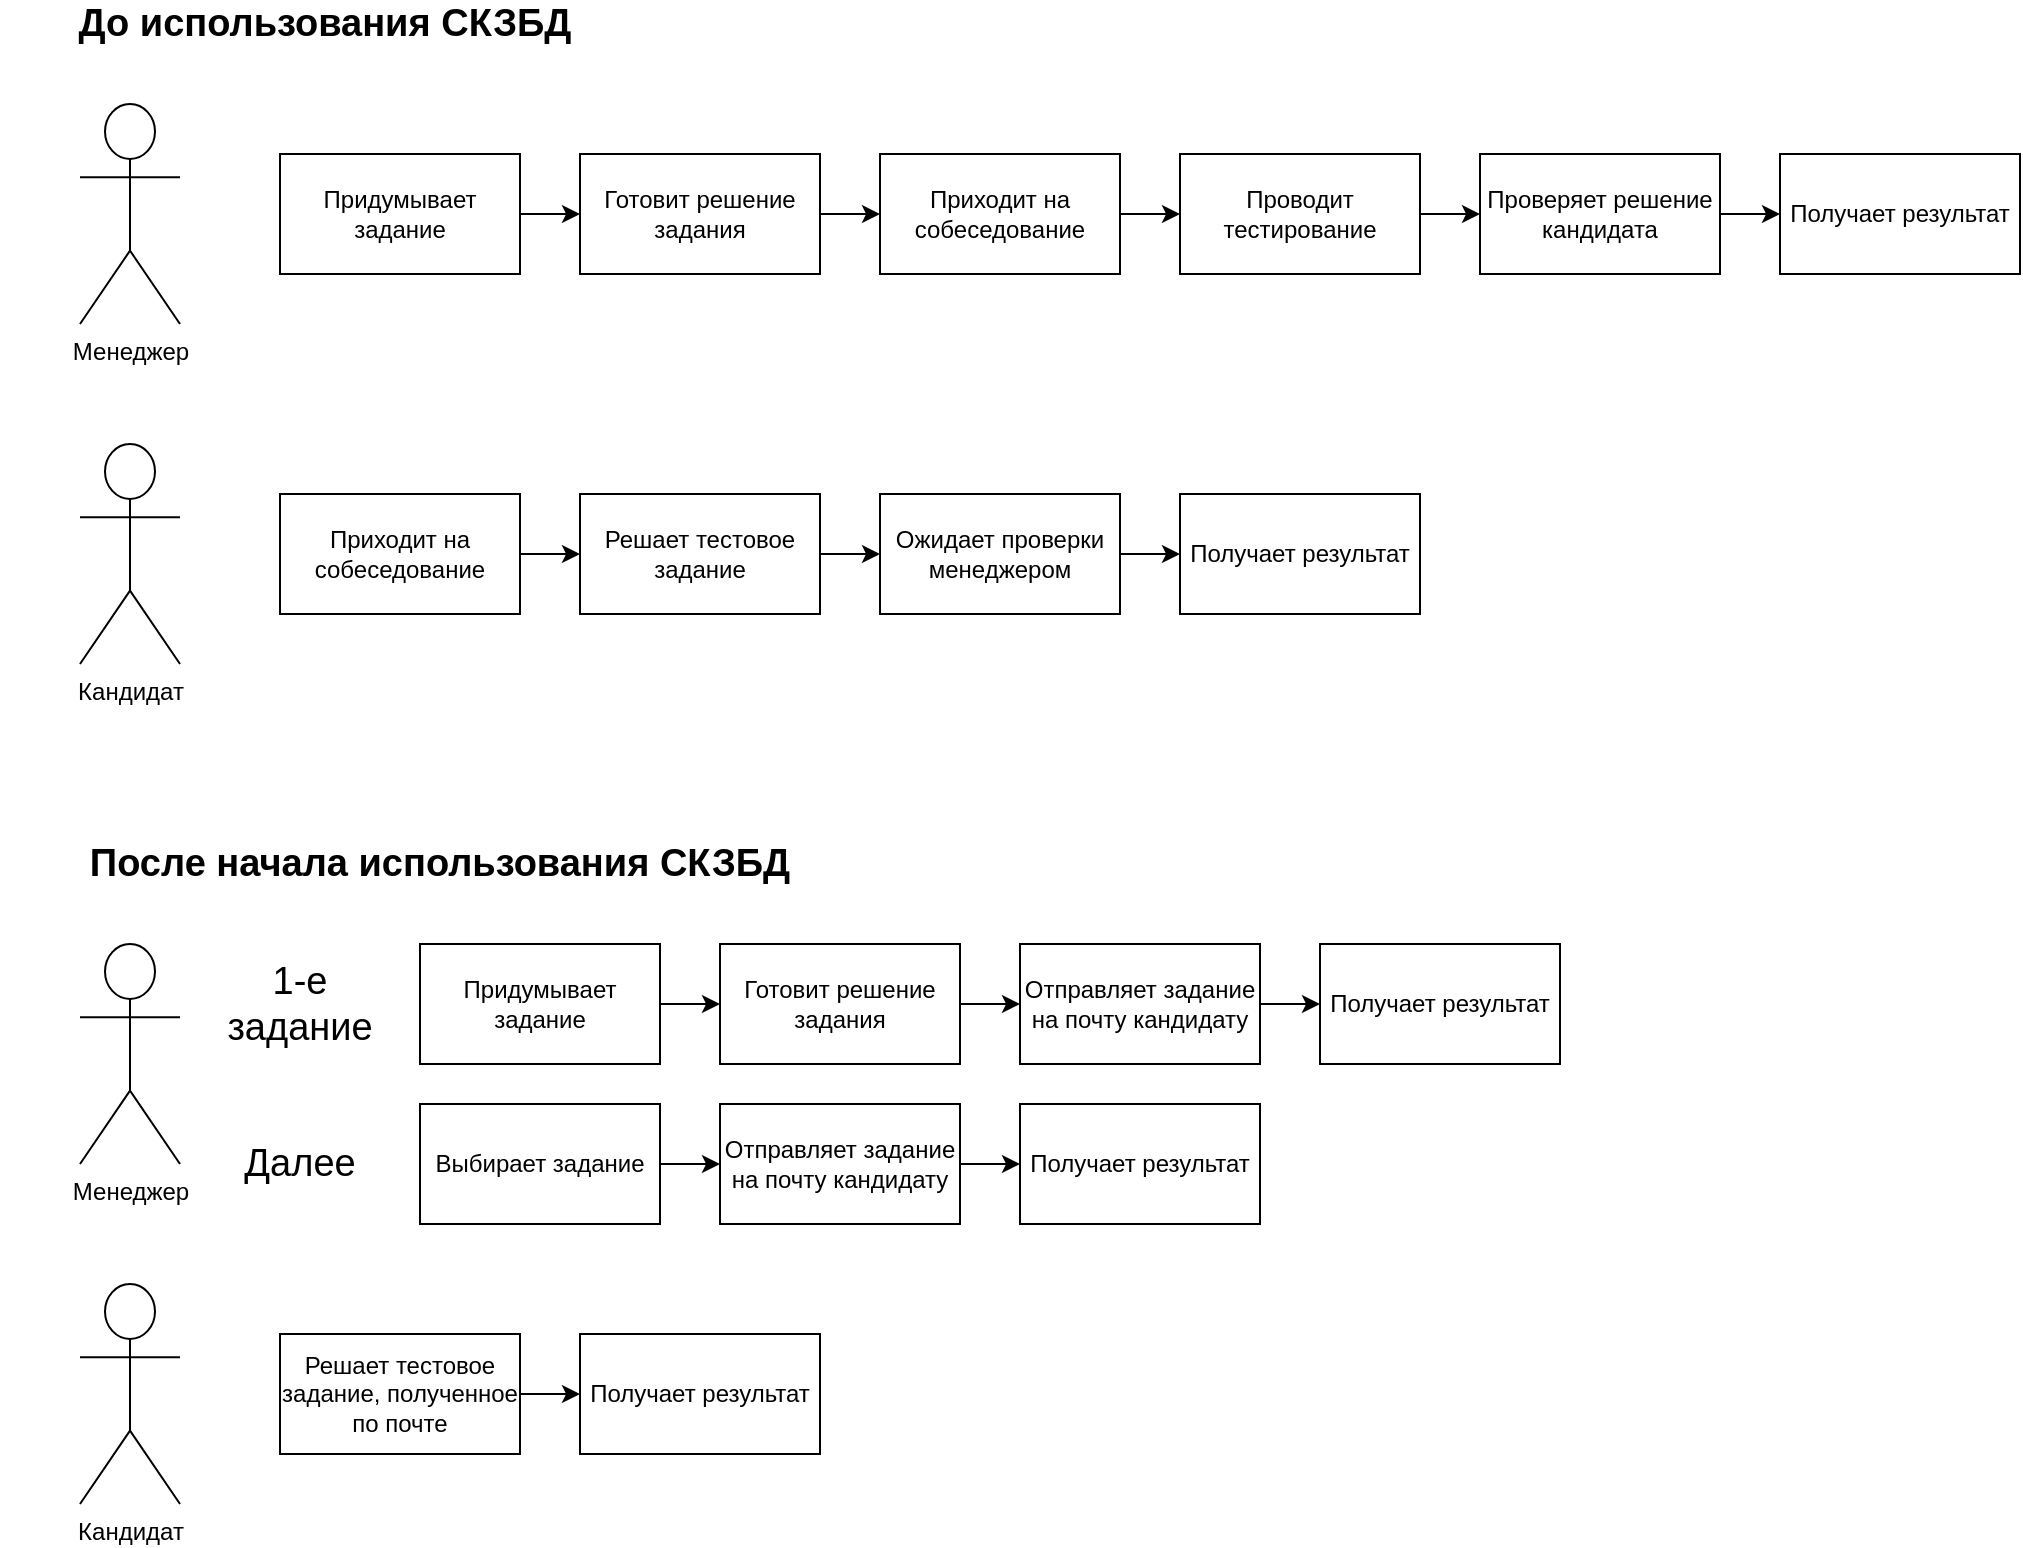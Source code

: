 <mxfile version="12.6.5" type="device" pages="2"><diagram id="v94ePZyieOhy3JY5g0Is" name="Page-1"><mxGraphModel dx="1106" dy="820" grid="1" gridSize="10" guides="1" tooltips="1" connect="1" arrows="1" fold="1" page="1" pageScale="1" pageWidth="3300" pageHeight="2339" math="0" shadow="0"><root><mxCell id="0"/><mxCell id="1" parent="0"/><mxCell id="S_jAZu2q6Mdq87Mx2i-P-1" value="Менеджер" style="shape=umlActor;verticalLabelPosition=bottom;labelBackgroundColor=#ffffff;verticalAlign=top;html=1;outlineConnect=0;" parent="1" vertex="1"><mxGeometry x="80" y="80" width="50" height="110" as="geometry"/></mxCell><mxCell id="S_jAZu2q6Mdq87Mx2i-P-12" style="edgeStyle=orthogonalEdgeStyle;rounded=0;orthogonalLoop=1;jettySize=auto;html=1;exitX=1;exitY=0.5;exitDx=0;exitDy=0;entryX=0;entryY=0.5;entryDx=0;entryDy=0;" parent="1" source="S_jAZu2q6Mdq87Mx2i-P-6" target="S_jAZu2q6Mdq87Mx2i-P-7" edge="1"><mxGeometry relative="1" as="geometry"/></mxCell><mxCell id="S_jAZu2q6Mdq87Mx2i-P-6" value="Придумывает задание" style="rounded=0;whiteSpace=wrap;html=1;" parent="1" vertex="1"><mxGeometry x="180" y="105" width="120" height="60" as="geometry"/></mxCell><mxCell id="S_jAZu2q6Mdq87Mx2i-P-13" style="edgeStyle=orthogonalEdgeStyle;rounded=0;orthogonalLoop=1;jettySize=auto;html=1;exitX=1;exitY=0.5;exitDx=0;exitDy=0;entryX=0;entryY=0.5;entryDx=0;entryDy=0;" parent="1" source="S_jAZu2q6Mdq87Mx2i-P-7" target="S_jAZu2q6Mdq87Mx2i-P-8" edge="1"><mxGeometry relative="1" as="geometry"/></mxCell><mxCell id="S_jAZu2q6Mdq87Mx2i-P-7" value="Готовит решение задания" style="rounded=0;whiteSpace=wrap;html=1;" parent="1" vertex="1"><mxGeometry x="330" y="105" width="120" height="60" as="geometry"/></mxCell><mxCell id="S_jAZu2q6Mdq87Mx2i-P-14" style="edgeStyle=orthogonalEdgeStyle;rounded=0;orthogonalLoop=1;jettySize=auto;html=1;exitX=1;exitY=0.5;exitDx=0;exitDy=0;entryX=0;entryY=0.5;entryDx=0;entryDy=0;" parent="1" source="S_jAZu2q6Mdq87Mx2i-P-8" target="S_jAZu2q6Mdq87Mx2i-P-9" edge="1"><mxGeometry relative="1" as="geometry"/></mxCell><mxCell id="S_jAZu2q6Mdq87Mx2i-P-8" value="Приходит на собеседование" style="rounded=0;whiteSpace=wrap;html=1;" parent="1" vertex="1"><mxGeometry x="480" y="105" width="120" height="60" as="geometry"/></mxCell><mxCell id="S_jAZu2q6Mdq87Mx2i-P-15" style="edgeStyle=orthogonalEdgeStyle;rounded=0;orthogonalLoop=1;jettySize=auto;html=1;exitX=1;exitY=0.5;exitDx=0;exitDy=0;entryX=0;entryY=0.5;entryDx=0;entryDy=0;" parent="1" source="S_jAZu2q6Mdq87Mx2i-P-9" target="S_jAZu2q6Mdq87Mx2i-P-10" edge="1"><mxGeometry relative="1" as="geometry"/></mxCell><mxCell id="S_jAZu2q6Mdq87Mx2i-P-9" value="Проводит тестирование" style="rounded=0;whiteSpace=wrap;html=1;" parent="1" vertex="1"><mxGeometry x="630" y="105" width="120" height="60" as="geometry"/></mxCell><mxCell id="S_jAZu2q6Mdq87Mx2i-P-16" style="edgeStyle=orthogonalEdgeStyle;rounded=0;orthogonalLoop=1;jettySize=auto;html=1;exitX=1;exitY=0.5;exitDx=0;exitDy=0;entryX=0;entryY=0.5;entryDx=0;entryDy=0;" parent="1" source="S_jAZu2q6Mdq87Mx2i-P-10" target="S_jAZu2q6Mdq87Mx2i-P-11" edge="1"><mxGeometry relative="1" as="geometry"/></mxCell><mxCell id="S_jAZu2q6Mdq87Mx2i-P-10" value="Проверяет решение кандидата" style="rounded=0;whiteSpace=wrap;html=1;" parent="1" vertex="1"><mxGeometry x="780" y="105" width="120" height="60" as="geometry"/></mxCell><mxCell id="S_jAZu2q6Mdq87Mx2i-P-11" value="Получает результат" style="rounded=0;whiteSpace=wrap;html=1;" parent="1" vertex="1"><mxGeometry x="930" y="105" width="120" height="60" as="geometry"/></mxCell><mxCell id="S_jAZu2q6Mdq87Mx2i-P-17" value="До использования СКЗБД" style="text;html=1;strokeColor=none;fillColor=none;align=center;verticalAlign=middle;whiteSpace=wrap;rounded=0;fontStyle=1;fontSize=19;" parent="1" vertex="1"><mxGeometry x="60" y="30" width="285" height="20" as="geometry"/></mxCell><mxCell id="S_jAZu2q6Mdq87Mx2i-P-18" value="Кандидат" style="shape=umlActor;verticalLabelPosition=bottom;labelBackgroundColor=#ffffff;verticalAlign=top;html=1;outlineConnect=0;" parent="1" vertex="1"><mxGeometry x="80" y="250" width="50" height="110" as="geometry"/></mxCell><mxCell id="S_jAZu2q6Mdq87Mx2i-P-19" style="edgeStyle=orthogonalEdgeStyle;rounded=0;orthogonalLoop=1;jettySize=auto;html=1;exitX=1;exitY=0.5;exitDx=0;exitDy=0;entryX=0;entryY=0.5;entryDx=0;entryDy=0;" parent="1" source="S_jAZu2q6Mdq87Mx2i-P-20" target="S_jAZu2q6Mdq87Mx2i-P-21" edge="1"><mxGeometry relative="1" as="geometry"/></mxCell><mxCell id="S_jAZu2q6Mdq87Mx2i-P-20" value="Приходит на собеседование" style="rounded=0;whiteSpace=wrap;html=1;" parent="1" vertex="1"><mxGeometry x="180" y="275" width="120" height="60" as="geometry"/></mxCell><mxCell id="S_jAZu2q6Mdq87Mx2i-P-24" value="" style="edgeStyle=orthogonalEdgeStyle;rounded=0;orthogonalLoop=1;jettySize=auto;html=1;fontSize=19;" parent="1" source="S_jAZu2q6Mdq87Mx2i-P-21" target="S_jAZu2q6Mdq87Mx2i-P-23" edge="1"><mxGeometry relative="1" as="geometry"/></mxCell><mxCell id="S_jAZu2q6Mdq87Mx2i-P-21" value="Решает тестовое задание" style="rounded=0;whiteSpace=wrap;html=1;" parent="1" vertex="1"><mxGeometry x="330" y="275" width="120" height="60" as="geometry"/></mxCell><mxCell id="S_jAZu2q6Mdq87Mx2i-P-26" value="" style="edgeStyle=orthogonalEdgeStyle;rounded=0;orthogonalLoop=1;jettySize=auto;html=1;fontSize=19;" parent="1" source="S_jAZu2q6Mdq87Mx2i-P-23" target="S_jAZu2q6Mdq87Mx2i-P-25" edge="1"><mxGeometry relative="1" as="geometry"/></mxCell><mxCell id="S_jAZu2q6Mdq87Mx2i-P-23" value="Ожидает проверки менеджером" style="rounded=0;whiteSpace=wrap;html=1;" parent="1" vertex="1"><mxGeometry x="480" y="275" width="120" height="60" as="geometry"/></mxCell><mxCell id="S_jAZu2q6Mdq87Mx2i-P-25" value="Получает результат" style="rounded=0;whiteSpace=wrap;html=1;" parent="1" vertex="1"><mxGeometry x="630" y="275" width="120" height="60" as="geometry"/></mxCell><mxCell id="S_jAZu2q6Mdq87Mx2i-P-27" value="После начала использования СКЗБД" style="text;html=1;strokeColor=none;fillColor=none;align=center;verticalAlign=middle;whiteSpace=wrap;rounded=0;fontStyle=1;fontSize=19;" parent="1" vertex="1"><mxGeometry x="40" y="450" width="440" height="20" as="geometry"/></mxCell><mxCell id="S_jAZu2q6Mdq87Mx2i-P-28" value="Менеджер" style="shape=umlActor;verticalLabelPosition=bottom;labelBackgroundColor=#ffffff;verticalAlign=top;html=1;outlineConnect=0;" parent="1" vertex="1"><mxGeometry x="80" y="500" width="50" height="110" as="geometry"/></mxCell><mxCell id="S_jAZu2q6Mdq87Mx2i-P-29" style="edgeStyle=orthogonalEdgeStyle;rounded=0;orthogonalLoop=1;jettySize=auto;html=1;exitX=1;exitY=0.5;exitDx=0;exitDy=0;entryX=0;entryY=0.5;entryDx=0;entryDy=0;" parent="1" source="S_jAZu2q6Mdq87Mx2i-P-30" target="S_jAZu2q6Mdq87Mx2i-P-32" edge="1"><mxGeometry relative="1" as="geometry"/></mxCell><mxCell id="S_jAZu2q6Mdq87Mx2i-P-30" value="Придумывает задание" style="rounded=0;whiteSpace=wrap;html=1;" parent="1" vertex="1"><mxGeometry x="250" y="500" width="120" height="60" as="geometry"/></mxCell><mxCell id="S_jAZu2q6Mdq87Mx2i-P-31" style="edgeStyle=orthogonalEdgeStyle;rounded=0;orthogonalLoop=1;jettySize=auto;html=1;exitX=1;exitY=0.5;exitDx=0;exitDy=0;entryX=0;entryY=0.5;entryDx=0;entryDy=0;" parent="1" source="S_jAZu2q6Mdq87Mx2i-P-32" target="S_jAZu2q6Mdq87Mx2i-P-34" edge="1"><mxGeometry relative="1" as="geometry"/></mxCell><mxCell id="S_jAZu2q6Mdq87Mx2i-P-32" value="Готовит решение задания" style="rounded=0;whiteSpace=wrap;html=1;" parent="1" vertex="1"><mxGeometry x="400" y="500" width="120" height="60" as="geometry"/></mxCell><mxCell id="S_jAZu2q6Mdq87Mx2i-P-33" style="edgeStyle=orthogonalEdgeStyle;rounded=0;orthogonalLoop=1;jettySize=auto;html=1;exitX=1;exitY=0.5;exitDx=0;exitDy=0;entryX=0;entryY=0.5;entryDx=0;entryDy=0;" parent="1" source="S_jAZu2q6Mdq87Mx2i-P-34" target="S_jAZu2q6Mdq87Mx2i-P-36" edge="1"><mxGeometry relative="1" as="geometry"/></mxCell><mxCell id="S_jAZu2q6Mdq87Mx2i-P-34" value="Отправляет задание на почту кандидату" style="rounded=0;whiteSpace=wrap;html=1;" parent="1" vertex="1"><mxGeometry x="550" y="500" width="120" height="60" as="geometry"/></mxCell><mxCell id="S_jAZu2q6Mdq87Mx2i-P-36" value="Получает результат" style="rounded=0;whiteSpace=wrap;html=1;" parent="1" vertex="1"><mxGeometry x="700" y="500" width="120" height="60" as="geometry"/></mxCell><mxCell id="S_jAZu2q6Mdq87Mx2i-P-40" value="Кандидат" style="shape=umlActor;verticalLabelPosition=bottom;labelBackgroundColor=#ffffff;verticalAlign=top;html=1;outlineConnect=0;" parent="1" vertex="1"><mxGeometry x="80" y="670" width="50" height="110" as="geometry"/></mxCell><mxCell id="S_jAZu2q6Mdq87Mx2i-P-48" style="edgeStyle=orthogonalEdgeStyle;rounded=0;orthogonalLoop=1;jettySize=auto;html=1;exitX=1;exitY=0.5;exitDx=0;exitDy=0;entryX=0;entryY=0.5;entryDx=0;entryDy=0;fontSize=19;" parent="1" source="S_jAZu2q6Mdq87Mx2i-P-44" target="S_jAZu2q6Mdq87Mx2i-P-47" edge="1"><mxGeometry relative="1" as="geometry"/></mxCell><mxCell id="S_jAZu2q6Mdq87Mx2i-P-44" value="Решает тестовое задание, полученное по почте" style="rounded=0;whiteSpace=wrap;html=1;" parent="1" vertex="1"><mxGeometry x="180" y="695" width="120" height="60" as="geometry"/></mxCell><mxCell id="S_jAZu2q6Mdq87Mx2i-P-47" value="Получает результат" style="rounded=0;whiteSpace=wrap;html=1;" parent="1" vertex="1"><mxGeometry x="330" y="695" width="120" height="60" as="geometry"/></mxCell><mxCell id="S_jAZu2q6Mdq87Mx2i-P-49" value="1-е задание" style="text;html=1;strokeColor=none;fillColor=none;align=center;verticalAlign=middle;whiteSpace=wrap;rounded=0;fontSize=19;" parent="1" vertex="1"><mxGeometry x="170" y="520" width="40" height="20" as="geometry"/></mxCell><mxCell id="S_jAZu2q6Mdq87Mx2i-P-50" value="Далее" style="text;html=1;strokeColor=none;fillColor=none;align=center;verticalAlign=middle;whiteSpace=wrap;rounded=0;fontSize=19;" parent="1" vertex="1"><mxGeometry x="170" y="600" width="40" height="20" as="geometry"/></mxCell><mxCell id="S_jAZu2q6Mdq87Mx2i-P-51" style="edgeStyle=orthogonalEdgeStyle;rounded=0;orthogonalLoop=1;jettySize=auto;html=1;exitX=1;exitY=0.5;exitDx=0;exitDy=0;entryX=0;entryY=0.5;entryDx=0;entryDy=0;" parent="1" source="S_jAZu2q6Mdq87Mx2i-P-52" target="S_jAZu2q6Mdq87Mx2i-P-54" edge="1"><mxGeometry relative="1" as="geometry"/></mxCell><mxCell id="S_jAZu2q6Mdq87Mx2i-P-52" value="Выбирает задание" style="rounded=0;whiteSpace=wrap;html=1;" parent="1" vertex="1"><mxGeometry x="250" y="580" width="120" height="60" as="geometry"/></mxCell><mxCell id="S_jAZu2q6Mdq87Mx2i-P-53" style="edgeStyle=orthogonalEdgeStyle;rounded=0;orthogonalLoop=1;jettySize=auto;html=1;exitX=1;exitY=0.5;exitDx=0;exitDy=0;entryX=0;entryY=0.5;entryDx=0;entryDy=0;" parent="1" source="S_jAZu2q6Mdq87Mx2i-P-54" target="S_jAZu2q6Mdq87Mx2i-P-55" edge="1"><mxGeometry relative="1" as="geometry"/></mxCell><mxCell id="S_jAZu2q6Mdq87Mx2i-P-54" value="Отправляет задание на почту кандидату" style="rounded=0;whiteSpace=wrap;html=1;" parent="1" vertex="1"><mxGeometry x="400" y="580" width="120" height="60" as="geometry"/></mxCell><mxCell id="S_jAZu2q6Mdq87Mx2i-P-55" value="Получает результат" style="rounded=0;whiteSpace=wrap;html=1;" parent="1" vertex="1"><mxGeometry x="550" y="580" width="120" height="60" as="geometry"/></mxCell></root></mxGraphModel></diagram><diagram id="3etEUaonpTMwsqj7Q9Qr" name="Page-2"><mxGraphModel dx="2212" dy="1640" grid="1" gridSize="10" guides="1" tooltips="1" connect="1" arrows="1" fold="1" page="1" pageScale="1" pageWidth="3300" pageHeight="2339" math="0" shadow="0"><root><mxCell id="7IZxtAyW-Q3I0akWlT1f-0"/><mxCell id="7IZxtAyW-Q3I0akWlT1f-1" parent="7IZxtAyW-Q3I0akWlT1f-0"/><mxCell id="stbUF7d8QCfUZP-sDBk7-0" value="Менеджер" style="shape=umlActor;verticalLabelPosition=bottom;labelBackgroundColor=#ffffff;verticalAlign=top;html=1;outlineConnect=0;fontSize=20;" vertex="1" parent="7IZxtAyW-Q3I0akWlT1f-1"><mxGeometry x="430" y="645" width="80" height="160" as="geometry"/></mxCell><mxCell id="stbUF7d8QCfUZP-sDBk7-1" style="edgeStyle=orthogonalEdgeStyle;rounded=0;orthogonalLoop=1;jettySize=auto;html=1;exitX=1;exitY=0.5;exitDx=0;exitDy=0;entryX=0;entryY=0.5;entryDx=0;entryDy=0;fontSize=20;" edge="1" parent="7IZxtAyW-Q3I0akWlT1f-1" source="stbUF7d8QCfUZP-sDBk7-2" target="stbUF7d8QCfUZP-sDBk7-4"><mxGeometry relative="1" as="geometry"/></mxCell><mxCell id="stbUF7d8QCfUZP-sDBk7-2" value="Придумывает задание" style="rounded=0;whiteSpace=wrap;html=1;fontSize=20;" vertex="1" parent="7IZxtAyW-Q3I0akWlT1f-1"><mxGeometry x="550" y="695" width="190" height="100" as="geometry"/></mxCell><mxCell id="stbUF7d8QCfUZP-sDBk7-3" style="edgeStyle=orthogonalEdgeStyle;rounded=0;orthogonalLoop=1;jettySize=auto;html=1;exitX=1;exitY=0.5;exitDx=0;exitDy=0;entryX=0;entryY=0.5;entryDx=0;entryDy=0;fontSize=20;" edge="1" parent="7IZxtAyW-Q3I0akWlT1f-1" source="stbUF7d8QCfUZP-sDBk7-4" target="stbUF7d8QCfUZP-sDBk7-6"><mxGeometry relative="1" as="geometry"><mxPoint x="1060.0" y="765" as="sourcePoint"/></mxGeometry></mxCell><mxCell id="stbUF7d8QCfUZP-sDBk7-4" value="Готовит решение задания" style="rounded=0;whiteSpace=wrap;html=1;fontSize=20;" vertex="1" parent="7IZxtAyW-Q3I0akWlT1f-1"><mxGeometry x="790" y="695" width="190" height="100" as="geometry"/></mxCell><mxCell id="stbUF7d8QCfUZP-sDBk7-5" style="edgeStyle=orthogonalEdgeStyle;rounded=0;orthogonalLoop=1;jettySize=auto;html=1;exitX=1;exitY=0.5;exitDx=0;exitDy=0;entryX=0;entryY=0.5;entryDx=0;entryDy=0;fontSize=20;" edge="1" parent="7IZxtAyW-Q3I0akWlT1f-1" source="stbUF7d8QCfUZP-sDBk7-6" target="stbUF7d8QCfUZP-sDBk7-8"><mxGeometry relative="1" as="geometry"/></mxCell><mxCell id="stbUF7d8QCfUZP-sDBk7-6" value="Приходит на собеседование" style="rounded=0;whiteSpace=wrap;html=1;fontSize=20;" vertex="1" parent="7IZxtAyW-Q3I0akWlT1f-1"><mxGeometry x="1020" y="695" width="190" height="100" as="geometry"/></mxCell><mxCell id="stbUF7d8QCfUZP-sDBk7-7" style="edgeStyle=orthogonalEdgeStyle;rounded=0;orthogonalLoop=1;jettySize=auto;html=1;exitX=1;exitY=0.5;exitDx=0;exitDy=0;entryX=0;entryY=0.5;entryDx=0;entryDy=0;fontSize=20;" edge="1" parent="7IZxtAyW-Q3I0akWlT1f-1" source="stbUF7d8QCfUZP-sDBk7-8" target="stbUF7d8QCfUZP-sDBk7-10"><mxGeometry relative="1" as="geometry"/></mxCell><mxCell id="stbUF7d8QCfUZP-sDBk7-8" value="Проводит тестирование" style="rounded=0;whiteSpace=wrap;html=1;fontSize=20;" vertex="1" parent="7IZxtAyW-Q3I0akWlT1f-1"><mxGeometry x="1250" y="695" width="190" height="100" as="geometry"/></mxCell><mxCell id="stbUF7d8QCfUZP-sDBk7-9" style="edgeStyle=orthogonalEdgeStyle;rounded=0;orthogonalLoop=1;jettySize=auto;html=1;exitX=1;exitY=0.5;exitDx=0;exitDy=0;entryX=0;entryY=0.5;entryDx=0;entryDy=0;fontSize=20;" edge="1" parent="7IZxtAyW-Q3I0akWlT1f-1" source="stbUF7d8QCfUZP-sDBk7-10" target="stbUF7d8QCfUZP-sDBk7-11"><mxGeometry relative="1" as="geometry"/></mxCell><mxCell id="stbUF7d8QCfUZP-sDBk7-10" value="Проверяет решение кандидата" style="rounded=0;whiteSpace=wrap;html=1;fontSize=20;" vertex="1" parent="7IZxtAyW-Q3I0akWlT1f-1"><mxGeometry x="1480" y="695" width="190" height="100" as="geometry"/></mxCell><mxCell id="stbUF7d8QCfUZP-sDBk7-11" value="Получает результат" style="rounded=0;whiteSpace=wrap;html=1;fontSize=20;" vertex="1" parent="7IZxtAyW-Q3I0akWlT1f-1"><mxGeometry x="1710" y="695" width="190" height="100" as="geometry"/></mxCell><mxCell id="stbUF7d8QCfUZP-sDBk7-12" value="До использования СКЗБД" style="text;html=1;strokeColor=none;fillColor=none;align=center;verticalAlign=middle;whiteSpace=wrap;rounded=0;fontStyle=1;fontSize=30;" vertex="1" parent="7IZxtAyW-Q3I0akWlT1f-1"><mxGeometry x="420" y="600" width="490" height="20" as="geometry"/></mxCell><mxCell id="stbUF7d8QCfUZP-sDBk7-13" value="Кандидат" style="shape=umlActor;verticalLabelPosition=bottom;labelBackgroundColor=#ffffff;verticalAlign=top;html=1;outlineConnect=0;fontSize=20;" vertex="1" parent="7IZxtAyW-Q3I0akWlT1f-1"><mxGeometry x="430" y="850" width="80" height="160" as="geometry"/></mxCell><mxCell id="stbUF7d8QCfUZP-sDBk7-14" style="edgeStyle=orthogonalEdgeStyle;rounded=0;orthogonalLoop=1;jettySize=auto;html=1;exitX=1;exitY=0.5;exitDx=0;exitDy=0;entryX=0;entryY=0.5;entryDx=0;entryDy=0;fontSize=20;" edge="1" parent="7IZxtAyW-Q3I0akWlT1f-1" source="stbUF7d8QCfUZP-sDBk7-15" target="stbUF7d8QCfUZP-sDBk7-17"><mxGeometry relative="1" as="geometry"/></mxCell><mxCell id="stbUF7d8QCfUZP-sDBk7-15" value="Приходит на собеседование" style="rounded=0;whiteSpace=wrap;html=1;fontSize=20;" vertex="1" parent="7IZxtAyW-Q3I0akWlT1f-1"><mxGeometry x="550" y="865" width="190" height="100" as="geometry"/></mxCell><mxCell id="stbUF7d8QCfUZP-sDBk7-16" value="" style="edgeStyle=orthogonalEdgeStyle;rounded=0;orthogonalLoop=1;jettySize=auto;html=1;fontSize=20;" edge="1" parent="7IZxtAyW-Q3I0akWlT1f-1" source="stbUF7d8QCfUZP-sDBk7-17" target="stbUF7d8QCfUZP-sDBk7-19"><mxGeometry relative="1" as="geometry"/></mxCell><mxCell id="stbUF7d8QCfUZP-sDBk7-17" value="Решает тестовое задание" style="rounded=0;whiteSpace=wrap;html=1;fontSize=20;" vertex="1" parent="7IZxtAyW-Q3I0akWlT1f-1"><mxGeometry x="790" y="865" width="190" height="100" as="geometry"/></mxCell><mxCell id="stbUF7d8QCfUZP-sDBk7-18" value="" style="edgeStyle=orthogonalEdgeStyle;rounded=0;orthogonalLoop=1;jettySize=auto;html=1;fontSize=20;" edge="1" parent="7IZxtAyW-Q3I0akWlT1f-1" source="stbUF7d8QCfUZP-sDBk7-19" target="stbUF7d8QCfUZP-sDBk7-20"><mxGeometry relative="1" as="geometry"/></mxCell><mxCell id="stbUF7d8QCfUZP-sDBk7-19" value="Ожидает проверки менеджером" style="rounded=0;whiteSpace=wrap;html=1;fontSize=20;" vertex="1" parent="7IZxtAyW-Q3I0akWlT1f-1"><mxGeometry x="1020" y="865" width="190" height="100" as="geometry"/></mxCell><mxCell id="stbUF7d8QCfUZP-sDBk7-20" value="Получает результат" style="rounded=0;whiteSpace=wrap;html=1;fontSize=20;" vertex="1" parent="7IZxtAyW-Q3I0akWlT1f-1"><mxGeometry x="1250" y="865" width="190" height="100" as="geometry"/></mxCell><mxCell id="stbUF7d8QCfUZP-sDBk7-21" value="После начала использования СКЗБД" style="text;html=1;strokeColor=none;fillColor=none;align=center;verticalAlign=middle;whiteSpace=wrap;rounded=0;fontStyle=1;fontSize=30;" vertex="1" parent="7IZxtAyW-Q3I0akWlT1f-1"><mxGeometry x="415" y="1090" width="625" height="20" as="geometry"/></mxCell><mxCell id="stbUF7d8QCfUZP-sDBk7-22" value="Менеджер" style="shape=umlActor;verticalLabelPosition=bottom;labelBackgroundColor=#ffffff;verticalAlign=top;html=1;outlineConnect=0;fontSize=20;" vertex="1" parent="7IZxtAyW-Q3I0akWlT1f-1"><mxGeometry x="420" y="1150" width="90" height="190" as="geometry"/></mxCell><mxCell id="stbUF7d8QCfUZP-sDBk7-23" style="edgeStyle=orthogonalEdgeStyle;rounded=0;orthogonalLoop=1;jettySize=auto;html=1;exitX=1;exitY=0.5;exitDx=0;exitDy=0;entryX=0;entryY=0.5;entryDx=0;entryDy=0;fontSize=20;" edge="1" parent="7IZxtAyW-Q3I0akWlT1f-1" source="stbUF7d8QCfUZP-sDBk7-24" target="stbUF7d8QCfUZP-sDBk7-26"><mxGeometry relative="1" as="geometry"/></mxCell><mxCell id="stbUF7d8QCfUZP-sDBk7-24" value="Придумывает задание" style="rounded=0;whiteSpace=wrap;html=1;fontSize=20;" vertex="1" parent="7IZxtAyW-Q3I0akWlT1f-1"><mxGeometry x="620" y="1150" width="190" height="100" as="geometry"/></mxCell><mxCell id="stbUF7d8QCfUZP-sDBk7-25" style="edgeStyle=orthogonalEdgeStyle;rounded=0;orthogonalLoop=1;jettySize=auto;html=1;exitX=1;exitY=0.5;exitDx=0;exitDy=0;entryX=0;entryY=0.5;entryDx=0;entryDy=0;fontSize=20;" edge="1" parent="7IZxtAyW-Q3I0akWlT1f-1" source="stbUF7d8QCfUZP-sDBk7-26" target="stbUF7d8QCfUZP-sDBk7-28"><mxGeometry relative="1" as="geometry"/></mxCell><mxCell id="stbUF7d8QCfUZP-sDBk7-26" value="Готовит решение задания" style="rounded=0;whiteSpace=wrap;html=1;fontSize=20;" vertex="1" parent="7IZxtAyW-Q3I0akWlT1f-1"><mxGeometry x="855" y="1150" width="190" height="100" as="geometry"/></mxCell><mxCell id="stbUF7d8QCfUZP-sDBk7-27" style="edgeStyle=orthogonalEdgeStyle;rounded=0;orthogonalLoop=1;jettySize=auto;html=1;exitX=1;exitY=0.5;exitDx=0;exitDy=0;entryX=0;entryY=0.5;entryDx=0;entryDy=0;fontSize=20;" edge="1" parent="7IZxtAyW-Q3I0akWlT1f-1" source="stbUF7d8QCfUZP-sDBk7-28" target="stbUF7d8QCfUZP-sDBk7-29"><mxGeometry relative="1" as="geometry"/></mxCell><mxCell id="stbUF7d8QCfUZP-sDBk7-28" value="Отправляет задание на почту кандидату" style="rounded=0;whiteSpace=wrap;html=1;fontSize=20;" vertex="1" parent="7IZxtAyW-Q3I0akWlT1f-1"><mxGeometry x="1100" y="1150" width="190" height="100" as="geometry"/></mxCell><mxCell id="stbUF7d8QCfUZP-sDBk7-29" value="Получает результат" style="rounded=0;whiteSpace=wrap;html=1;fontSize=20;" vertex="1" parent="7IZxtAyW-Q3I0akWlT1f-1"><mxGeometry x="1350" y="1150" width="190" height="100" as="geometry"/></mxCell><mxCell id="stbUF7d8QCfUZP-sDBk7-30" value="Кандидат" style="shape=umlActor;verticalLabelPosition=bottom;labelBackgroundColor=#ffffff;verticalAlign=top;html=1;outlineConnect=0;fontSize=20;" vertex="1" parent="7IZxtAyW-Q3I0akWlT1f-1"><mxGeometry x="415" y="1410" width="100" height="200" as="geometry"/></mxCell><mxCell id="stbUF7d8QCfUZP-sDBk7-31" style="edgeStyle=orthogonalEdgeStyle;rounded=0;orthogonalLoop=1;jettySize=auto;html=1;exitX=1;exitY=0.5;exitDx=0;exitDy=0;entryX=0;entryY=0.5;entryDx=0;entryDy=0;fontSize=20;" edge="1" parent="7IZxtAyW-Q3I0akWlT1f-1" source="stbUF7d8QCfUZP-sDBk7-32" target="stbUF7d8QCfUZP-sDBk7-33"><mxGeometry relative="1" as="geometry"/></mxCell><mxCell id="stbUF7d8QCfUZP-sDBk7-32" value="Решает тестовое задание, полученное по почте" style="rounded=0;whiteSpace=wrap;html=1;fontSize=20;" vertex="1" parent="7IZxtAyW-Q3I0akWlT1f-1"><mxGeometry x="560" y="1460" width="190" height="100" as="geometry"/></mxCell><mxCell id="stbUF7d8QCfUZP-sDBk7-33" value="Получает результат" style="rounded=0;whiteSpace=wrap;html=1;fontSize=20;" vertex="1" parent="7IZxtAyW-Q3I0akWlT1f-1"><mxGeometry x="790" y="1460" width="190" height="100" as="geometry"/></mxCell><mxCell id="stbUF7d8QCfUZP-sDBk7-34" value="1-е задание" style="text;html=1;strokeColor=none;fillColor=none;align=center;verticalAlign=middle;whiteSpace=wrap;rounded=0;fontSize=20;" vertex="1" parent="7IZxtAyW-Q3I0akWlT1f-1"><mxGeometry x="542.5" y="1190" width="40" height="20" as="geometry"/></mxCell><mxCell id="stbUF7d8QCfUZP-sDBk7-35" value="Далее" style="text;html=1;strokeColor=none;fillColor=none;align=center;verticalAlign=middle;whiteSpace=wrap;rounded=0;fontSize=20;" vertex="1" parent="7IZxtAyW-Q3I0akWlT1f-1"><mxGeometry x="542.5" y="1310" width="40" height="20" as="geometry"/></mxCell><mxCell id="stbUF7d8QCfUZP-sDBk7-36" style="edgeStyle=orthogonalEdgeStyle;rounded=0;orthogonalLoop=1;jettySize=auto;html=1;exitX=1;exitY=0.5;exitDx=0;exitDy=0;entryX=0;entryY=0.5;entryDx=0;entryDy=0;fontSize=20;" edge="1" parent="7IZxtAyW-Q3I0akWlT1f-1" source="stbUF7d8QCfUZP-sDBk7-37" target="stbUF7d8QCfUZP-sDBk7-39"><mxGeometry relative="1" as="geometry"/></mxCell><mxCell id="stbUF7d8QCfUZP-sDBk7-37" value="Выбирает задание" style="rounded=0;whiteSpace=wrap;html=1;fontSize=20;" vertex="1" parent="7IZxtAyW-Q3I0akWlT1f-1"><mxGeometry x="620" y="1270" width="190" height="100" as="geometry"/></mxCell><mxCell id="stbUF7d8QCfUZP-sDBk7-38" style="edgeStyle=orthogonalEdgeStyle;rounded=0;orthogonalLoop=1;jettySize=auto;html=1;exitX=1;exitY=0.5;exitDx=0;exitDy=0;entryX=0;entryY=0.5;entryDx=0;entryDy=0;fontSize=20;" edge="1" parent="7IZxtAyW-Q3I0akWlT1f-1" source="stbUF7d8QCfUZP-sDBk7-39" target="stbUF7d8QCfUZP-sDBk7-40"><mxGeometry relative="1" as="geometry"/></mxCell><mxCell id="stbUF7d8QCfUZP-sDBk7-39" value="Отправляет задание на почту кандидату" style="rounded=0;whiteSpace=wrap;html=1;fontSize=20;" vertex="1" parent="7IZxtAyW-Q3I0akWlT1f-1"><mxGeometry x="855" y="1270" width="190" height="100" as="geometry"/></mxCell><mxCell id="stbUF7d8QCfUZP-sDBk7-40" value="Получает результат" style="rounded=0;whiteSpace=wrap;html=1;fontSize=20;" vertex="1" parent="7IZxtAyW-Q3I0akWlT1f-1"><mxGeometry x="1100" y="1270" width="190" height="100" as="geometry"/></mxCell><mxCell id="stbUF7d8QCfUZP-sDBk7-42" value="Цель работы" style="text;html=1;strokeColor=none;fillColor=none;align=center;verticalAlign=middle;whiteSpace=wrap;rounded=0;fontStyle=1;fontSize=45;" vertex="1" parent="7IZxtAyW-Q3I0akWlT1f-1"><mxGeometry x="2437.5" y="270" width="490" height="20" as="geometry"/></mxCell><mxCell id="stbUF7d8QCfUZP-sDBk7-43" value="Проектирование и разработка системы контроля знаний языка зпросов к базе данных" style="text;html=1;strokeColor=none;fillColor=none;align=center;verticalAlign=middle;whiteSpace=wrap;rounded=0;fontSize=30;" vertex="1" parent="7IZxtAyW-Q3I0akWlT1f-1"><mxGeometry x="2390" y="310" width="585" height="200" as="geometry"/></mxCell><mxCell id="stbUF7d8QCfUZP-sDBk7-45" value="Техническое собеседование" style="text;html=1;strokeColor=none;fillColor=none;align=center;verticalAlign=middle;whiteSpace=wrap;rounded=0;fontStyle=1;fontSize=45;" vertex="1" parent="7IZxtAyW-Q3I0akWlT1f-1"><mxGeometry x="780" y="510" width="730" height="20" as="geometry"/></mxCell><mxCell id="stbUF7d8QCfUZP-sDBk7-47" value="Решаемые задачи" style="text;html=1;strokeColor=none;fillColor=none;align=center;verticalAlign=middle;whiteSpace=wrap;rounded=0;fontStyle=1;fontSize=45;" vertex="1" parent="7IZxtAyW-Q3I0akWlT1f-1"><mxGeometry x="2437.5" y="695" width="490" height="20" as="geometry"/></mxCell><mxCell id="stbUF7d8QCfUZP-sDBk7-48" value="Научно-исследовательская часть" style="text;html=1;strokeColor=none;fillColor=none;align=center;verticalAlign=middle;whiteSpace=wrap;rounded=0;fontStyle=1;fontSize=30;" vertex="1" parent="7IZxtAyW-Q3I0akWlT1f-1"><mxGeometry x="2220" y="795" width="660" height="20" as="geometry"/></mxCell><mxCell id="stbUF7d8QCfUZP-sDBk7-50" value="&lt;ul&gt;&lt;li style=&quot;text-align: justify&quot;&gt;Анализ аналогов&lt;/li&gt;&lt;li style=&quot;text-align: justify&quot;&gt;Анализ и уточнение функций программной системы&lt;/li&gt;&lt;li style=&quot;text-align: justify&quot;&gt;Выбор наиболее приоритетных функциональных особенностей разрабатываемой сисетмы&lt;/li&gt;&lt;/ul&gt;" style="text;html=1;strokeColor=none;fillColor=none;align=left;verticalAlign=bottom;whiteSpace=wrap;rounded=0;fontStyle=0;fontSize=30;" vertex="1" parent="7IZxtAyW-Q3I0akWlT1f-1"><mxGeometry x="2232.5" y="865" width="900" height="205" as="geometry"/></mxCell><mxCell id="stbUF7d8QCfUZP-sDBk7-51" value="Проектно-конструкторская часть" style="text;html=1;strokeColor=none;fillColor=none;align=center;verticalAlign=middle;whiteSpace=wrap;rounded=0;fontStyle=1;fontSize=30;" vertex="1" parent="7IZxtAyW-Q3I0akWlT1f-1"><mxGeometry x="2232.5" y="1110" width="660" height="20" as="geometry"/></mxCell><mxCell id="stbUF7d8QCfUZP-sDBk7-52" value="&lt;ul&gt;&lt;li style=&quot;text-align: justify&quot;&gt;Разработка функциональной спецификации&lt;/li&gt;&lt;li style=&quot;text-align: justify&quot;&gt;Проектирование структуры базы данных&lt;/li&gt;&lt;li style=&quot;text-align: justify&quot;&gt;Проектирование классов системы&lt;/li&gt;&lt;li style=&quot;text-align: justify&quot;&gt;Разработка компонентов системы&lt;/li&gt;&lt;/ul&gt;" style="text;html=1;strokeColor=none;fillColor=none;align=left;verticalAlign=bottom;whiteSpace=wrap;rounded=0;fontStyle=0;fontSize=30;" vertex="1" parent="7IZxtAyW-Q3I0akWlT1f-1"><mxGeometry x="2232.5" y="1180" width="900" height="205" as="geometry"/></mxCell><mxCell id="stbUF7d8QCfUZP-sDBk7-55" value="Технологическая часть" style="text;html=1;strokeColor=none;fillColor=none;align=center;verticalAlign=middle;whiteSpace=wrap;rounded=0;fontStyle=1;fontSize=30;" vertex="1" parent="7IZxtAyW-Q3I0akWlT1f-1"><mxGeometry x="2245" y="1420" width="660" height="20" as="geometry"/></mxCell><mxCell id="stbUF7d8QCfUZP-sDBk7-56" value="&lt;ul&gt;&lt;li style=&quot;text-align: justify&quot;&gt;Выбор технологии тестирования&lt;/li&gt;&lt;li style=&quot;text-align: justify&quot;&gt;Проведение комплексного тестирвоания системы&lt;/li&gt;&lt;li style=&quot;text-align: justify&quot;&gt;Определение перспектив развития&lt;/li&gt;&lt;/ul&gt;" style="text;html=1;strokeColor=none;fillColor=none;align=left;verticalAlign=bottom;whiteSpace=wrap;rounded=0;fontStyle=0;fontSize=30;" vertex="1" parent="7IZxtAyW-Q3I0akWlT1f-1"><mxGeometry x="2232.5" y="1460" width="900" height="205" as="geometry"/></mxCell></root></mxGraphModel></diagram></mxfile>